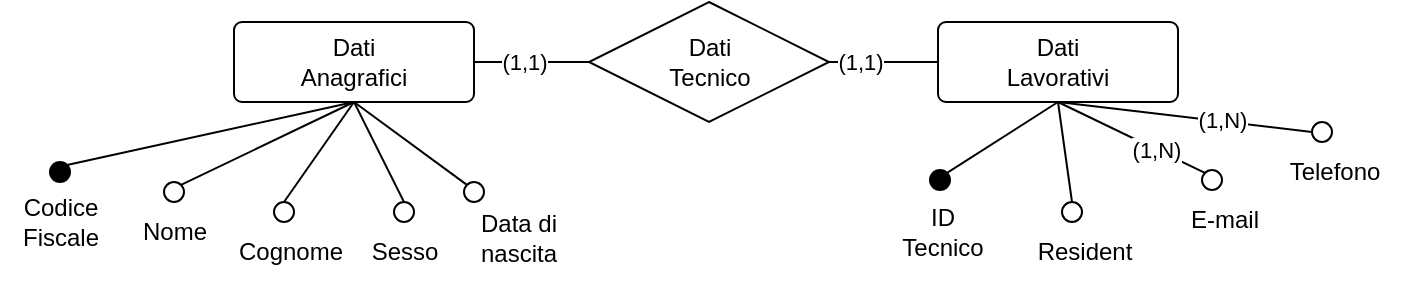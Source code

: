 <mxfile version="20.2.3" type="device"><diagram id="aRU3BPW4JilFG4WqiGaw" name="Pagina-1"><mxGraphModel dx="1038" dy="641" grid="0" gridSize="10" guides="1" tooltips="1" connect="1" arrows="1" fold="1" page="1" pageScale="1" pageWidth="827" pageHeight="1169" math="0" shadow="0"><root><mxCell id="0"/><mxCell id="1" parent="0"/><mxCell id="3Pa_-nvrsszRvELkyFEv-1" value="Dati&lt;br&gt;Lavorativi" style="rounded=1;arcSize=10;whiteSpace=wrap;html=1;align=center;" parent="1" vertex="1"><mxGeometry x="528" y="76" width="120" height="40" as="geometry"/></mxCell><mxCell id="3Pa_-nvrsszRvELkyFEv-3" value="" style="ellipse;whiteSpace=wrap;html=1;aspect=fixed;fillColor=#000000;" parent="1" vertex="1"><mxGeometry x="84" y="146" width="10" height="10" as="geometry"/></mxCell><mxCell id="3Pa_-nvrsszRvELkyFEv-5" value="" style="ellipse;whiteSpace=wrap;html=1;aspect=fixed;" parent="1" vertex="1"><mxGeometry x="141" y="156" width="10" height="10" as="geometry"/></mxCell><mxCell id="3Pa_-nvrsszRvELkyFEv-6" value="" style="ellipse;whiteSpace=wrap;html=1;aspect=fixed;" parent="1" vertex="1"><mxGeometry x="196" y="166" width="10" height="10" as="geometry"/></mxCell><mxCell id="3Pa_-nvrsszRvELkyFEv-7" value="Codice&lt;br&gt;Fiscale" style="text;html=1;align=center;verticalAlign=middle;resizable=0;points=[];autosize=1;strokeColor=none;fillColor=none;" parent="1" vertex="1"><mxGeometry x="59" y="156" width="60" height="40" as="geometry"/></mxCell><mxCell id="3Pa_-nvrsszRvELkyFEv-8" value="Nome" style="text;html=1;align=center;verticalAlign=middle;resizable=0;points=[];autosize=1;strokeColor=none;fillColor=none;" parent="1" vertex="1"><mxGeometry x="116" y="166" width="60" height="30" as="geometry"/></mxCell><mxCell id="3Pa_-nvrsszRvELkyFEv-11" value="Cognome" style="text;html=1;align=center;verticalAlign=middle;resizable=0;points=[];autosize=1;strokeColor=none;fillColor=none;" parent="1" vertex="1"><mxGeometry x="164" y="176" width="80" height="30" as="geometry"/></mxCell><mxCell id="3Pa_-nvrsszRvELkyFEv-14" value="Sesso" style="text;html=1;align=center;verticalAlign=middle;resizable=0;points=[];autosize=1;strokeColor=none;fillColor=none;" parent="1" vertex="1"><mxGeometry x="231" y="176" width="60" height="30" as="geometry"/></mxCell><mxCell id="3Pa_-nvrsszRvELkyFEv-15" value="" style="ellipse;whiteSpace=wrap;html=1;aspect=fixed;" parent="1" vertex="1"><mxGeometry x="256" y="166" width="10" height="10" as="geometry"/></mxCell><mxCell id="3Pa_-nvrsszRvELkyFEv-16" value="" style="ellipse;whiteSpace=wrap;html=1;aspect=fixed;" parent="1" vertex="1"><mxGeometry x="291" y="156" width="10" height="10" as="geometry"/></mxCell><mxCell id="3Pa_-nvrsszRvELkyFEv-17" value="Data di&lt;br&gt;nascita" style="text;html=1;align=center;verticalAlign=middle;resizable=0;points=[];autosize=1;strokeColor=none;fillColor=none;" parent="1" vertex="1"><mxGeometry x="288" y="164" width="60" height="40" as="geometry"/></mxCell><mxCell id="3Pa_-nvrsszRvELkyFEv-18" value="" style="ellipse;whiteSpace=wrap;html=1;aspect=fixed;" parent="1" vertex="1"><mxGeometry x="590" y="166" width="10" height="10" as="geometry"/></mxCell><mxCell id="3Pa_-nvrsszRvELkyFEv-19" value="Resident" style="text;html=1;align=center;verticalAlign=middle;resizable=0;points=[];autosize=1;strokeColor=none;fillColor=none;" parent="1" vertex="1"><mxGeometry x="566" y="176" width="70" height="30" as="geometry"/></mxCell><mxCell id="l-KfGZx5VKhJmLUwWL6F-1" value="" style="ellipse;whiteSpace=wrap;html=1;aspect=fixed;" parent="1" vertex="1"><mxGeometry x="660" y="150" width="10" height="10" as="geometry"/></mxCell><mxCell id="l-KfGZx5VKhJmLUwWL6F-2" value="E-mail" style="text;html=1;align=center;verticalAlign=middle;resizable=0;points=[];autosize=1;strokeColor=none;fillColor=none;" parent="1" vertex="1"><mxGeometry x="641" y="160" width="60" height="30" as="geometry"/></mxCell><mxCell id="l-KfGZx5VKhJmLUwWL6F-3" value="" style="ellipse;whiteSpace=wrap;html=1;aspect=fixed;" parent="1" vertex="1"><mxGeometry x="715" y="126" width="10" height="10" as="geometry"/></mxCell><mxCell id="l-KfGZx5VKhJmLUwWL6F-4" value="Telefono" style="text;html=1;align=center;verticalAlign=middle;resizable=0;points=[];autosize=1;strokeColor=none;fillColor=none;" parent="1" vertex="1"><mxGeometry x="691" y="136" width="70" height="30" as="geometry"/></mxCell><mxCell id="BszqoG42yhq03J_tLvTi-1" value="Dati&lt;br&gt;Anagrafici" style="rounded=1;arcSize=10;whiteSpace=wrap;html=1;align=center;" parent="1" vertex="1"><mxGeometry x="176" y="76" width="120" height="40" as="geometry"/></mxCell><mxCell id="BszqoG42yhq03J_tLvTi-2" value="" style="ellipse;whiteSpace=wrap;html=1;aspect=fixed;fillColor=#000000;" parent="1" vertex="1"><mxGeometry x="524" y="150" width="10" height="10" as="geometry"/></mxCell><mxCell id="BszqoG42yhq03J_tLvTi-3" value="ID&lt;br&gt;Tecnico" style="text;html=1;align=center;verticalAlign=middle;resizable=0;points=[];autosize=1;strokeColor=none;fillColor=none;" parent="1" vertex="1"><mxGeometry x="500" y="160" width="59" height="41" as="geometry"/></mxCell><mxCell id="BszqoG42yhq03J_tLvTi-4" value="" style="endArrow=none;html=1;rounded=0;exitX=1;exitY=0;exitDx=0;exitDy=0;entryX=0.5;entryY=1;entryDx=0;entryDy=0;" parent="1" source="3Pa_-nvrsszRvELkyFEv-3" target="BszqoG42yhq03J_tLvTi-1" edge="1"><mxGeometry width="50" height="50" relative="1" as="geometry"><mxPoint x="98" y="108" as="sourcePoint"/><mxPoint x="148" y="58" as="targetPoint"/></mxGeometry></mxCell><mxCell id="BszqoG42yhq03J_tLvTi-5" value="" style="endArrow=none;html=1;rounded=0;entryX=0.5;entryY=1;entryDx=0;entryDy=0;exitX=1;exitY=0;exitDx=0;exitDy=0;" parent="1" source="BszqoG42yhq03J_tLvTi-2" target="3Pa_-nvrsszRvELkyFEv-1" edge="1"><mxGeometry width="50" height="50" relative="1" as="geometry"><mxPoint x="397" y="305" as="sourcePoint"/><mxPoint x="447" y="255" as="targetPoint"/></mxGeometry></mxCell><mxCell id="BszqoG42yhq03J_tLvTi-10" value="" style="endArrow=none;html=1;rounded=0;exitX=1;exitY=0;exitDx=0;exitDy=0;entryX=0.5;entryY=1;entryDx=0;entryDy=0;" parent="1" source="3Pa_-nvrsszRvELkyFEv-5" target="BszqoG42yhq03J_tLvTi-1" edge="1"><mxGeometry width="50" height="50" relative="1" as="geometry"><mxPoint x="102.536" y="157.464" as="sourcePoint"/><mxPoint x="246" y="125" as="targetPoint"/></mxGeometry></mxCell><mxCell id="BszqoG42yhq03J_tLvTi-11" value="" style="endArrow=none;html=1;rounded=0;exitX=0.5;exitY=0;exitDx=0;exitDy=0;entryX=0.5;entryY=1;entryDx=0;entryDy=0;" parent="1" source="3Pa_-nvrsszRvELkyFEv-6" target="BszqoG42yhq03J_tLvTi-1" edge="1"><mxGeometry width="50" height="50" relative="1" as="geometry"><mxPoint x="159.536" y="167.464" as="sourcePoint"/><mxPoint x="246" y="125" as="targetPoint"/></mxGeometry></mxCell><mxCell id="BszqoG42yhq03J_tLvTi-12" value="" style="endArrow=none;html=1;rounded=0;exitX=0.5;exitY=0;exitDx=0;exitDy=0;entryX=0.5;entryY=1;entryDx=0;entryDy=0;" parent="1" source="3Pa_-nvrsszRvELkyFEv-15" target="BszqoG42yhq03J_tLvTi-1" edge="1"><mxGeometry width="50" height="50" relative="1" as="geometry"><mxPoint x="211" y="176" as="sourcePoint"/><mxPoint x="246" y="125" as="targetPoint"/></mxGeometry></mxCell><mxCell id="BszqoG42yhq03J_tLvTi-13" value="" style="endArrow=none;html=1;rounded=0;exitX=0;exitY=0;exitDx=0;exitDy=0;entryX=0.5;entryY=1;entryDx=0;entryDy=0;" parent="1" source="3Pa_-nvrsszRvELkyFEv-16" target="BszqoG42yhq03J_tLvTi-1" edge="1"><mxGeometry width="50" height="50" relative="1" as="geometry"><mxPoint x="271" y="176" as="sourcePoint"/><mxPoint x="246" y="125" as="targetPoint"/></mxGeometry></mxCell><mxCell id="BszqoG42yhq03J_tLvTi-14" value="" style="endArrow=none;html=1;rounded=0;entryX=0.5;entryY=1;entryDx=0;entryDy=0;exitX=0.5;exitY=0;exitDx=0;exitDy=0;" parent="1" source="3Pa_-nvrsszRvELkyFEv-18" target="3Pa_-nvrsszRvELkyFEv-1" edge="1"><mxGeometry width="50" height="50" relative="1" as="geometry"><mxPoint x="542.536" y="161.464" as="sourcePoint"/><mxPoint x="598" y="126" as="targetPoint"/></mxGeometry></mxCell><mxCell id="BszqoG42yhq03J_tLvTi-15" value="" style="endArrow=none;html=1;rounded=0;entryX=0.5;entryY=1;entryDx=0;entryDy=0;exitX=0;exitY=0;exitDx=0;exitDy=0;" parent="1" source="l-KfGZx5VKhJmLUwWL6F-1" target="3Pa_-nvrsszRvELkyFEv-1" edge="1"><mxGeometry width="50" height="50" relative="1" as="geometry"><mxPoint x="605" y="176" as="sourcePoint"/><mxPoint x="598" y="126" as="targetPoint"/></mxGeometry></mxCell><mxCell id="BszqoG42yhq03J_tLvTi-20" value="(1,N)" style="edgeLabel;html=1;align=center;verticalAlign=middle;resizable=0;points=[];" parent="BszqoG42yhq03J_tLvTi-15" vertex="1" connectable="0"><mxGeometry x="-0.331" relative="1" as="geometry"><mxPoint as="offset"/></mxGeometry></mxCell><mxCell id="BszqoG42yhq03J_tLvTi-16" value="" style="endArrow=none;html=1;rounded=0;entryX=0.5;entryY=1;entryDx=0;entryDy=0;exitX=0;exitY=0.5;exitDx=0;exitDy=0;" parent="1" source="l-KfGZx5VKhJmLUwWL6F-3" target="3Pa_-nvrsszRvELkyFEv-1" edge="1"><mxGeometry width="50" height="50" relative="1" as="geometry"><mxPoint x="671.464" y="161.464" as="sourcePoint"/><mxPoint x="598" y="126" as="targetPoint"/></mxGeometry></mxCell><mxCell id="BszqoG42yhq03J_tLvTi-21" value="(1,N)" style="edgeLabel;html=1;align=center;verticalAlign=middle;resizable=0;points=[];" parent="BszqoG42yhq03J_tLvTi-16" vertex="1" connectable="0"><mxGeometry x="-0.287" y="-1" relative="1" as="geometry"><mxPoint as="offset"/></mxGeometry></mxCell><mxCell id="BszqoG42yhq03J_tLvTi-17" value="Dati&lt;br&gt;Tecnico" style="shape=rhombus;perimeter=rhombusPerimeter;whiteSpace=wrap;html=1;align=center;" parent="1" vertex="1"><mxGeometry x="353.5" y="66" width="120" height="60" as="geometry"/></mxCell><mxCell id="BszqoG42yhq03J_tLvTi-18" value="" style="endArrow=none;html=1;rounded=0;entryX=0;entryY=0.5;entryDx=0;entryDy=0;exitX=1;exitY=0.5;exitDx=0;exitDy=0;" parent="1" source="BszqoG42yhq03J_tLvTi-1" target="BszqoG42yhq03J_tLvTi-17" edge="1"><mxGeometry relative="1" as="geometry"><mxPoint x="332" y="262" as="sourcePoint"/><mxPoint x="492" y="262" as="targetPoint"/></mxGeometry></mxCell><mxCell id="BszqoG42yhq03J_tLvTi-22" value="(1,1)" style="edgeLabel;html=1;align=center;verticalAlign=middle;resizable=0;points=[];" parent="BszqoG42yhq03J_tLvTi-18" vertex="1" connectable="0"><mxGeometry x="-0.485" y="3" relative="1" as="geometry"><mxPoint x="10" y="3" as="offset"/></mxGeometry></mxCell><mxCell id="BszqoG42yhq03J_tLvTi-19" value="" style="endArrow=none;html=1;rounded=0;entryX=0;entryY=0.5;entryDx=0;entryDy=0;exitX=1;exitY=0.5;exitDx=0;exitDy=0;" parent="1" source="BszqoG42yhq03J_tLvTi-17" target="3Pa_-nvrsszRvELkyFEv-1" edge="1"><mxGeometry relative="1" as="geometry"><mxPoint x="306" y="105" as="sourcePoint"/><mxPoint x="363.5" y="109" as="targetPoint"/></mxGeometry></mxCell><mxCell id="BszqoG42yhq03J_tLvTi-23" value="(1,1)" style="edgeLabel;html=1;align=center;verticalAlign=middle;resizable=0;points=[];" parent="BszqoG42yhq03J_tLvTi-19" vertex="1" connectable="0"><mxGeometry x="-0.439" relative="1" as="geometry"><mxPoint as="offset"/></mxGeometry></mxCell></root></mxGraphModel></diagram></mxfile>